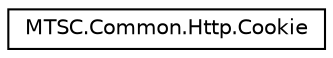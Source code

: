 digraph "Graphical Class Hierarchy"
{
 // LATEX_PDF_SIZE
  edge [fontname="Helvetica",fontsize="10",labelfontname="Helvetica",labelfontsize="10"];
  node [fontname="Helvetica",fontsize="10",shape=record];
  rankdir="LR";
  Node0 [label="MTSC.Common.Http.Cookie",height=0.2,width=0.4,color="black", fillcolor="white", style="filled",URL="$d0/dc5/class_m_t_s_c_1_1_common_1_1_http_1_1_cookie.html",tooltip="Class for HTTP cookies."];
}
